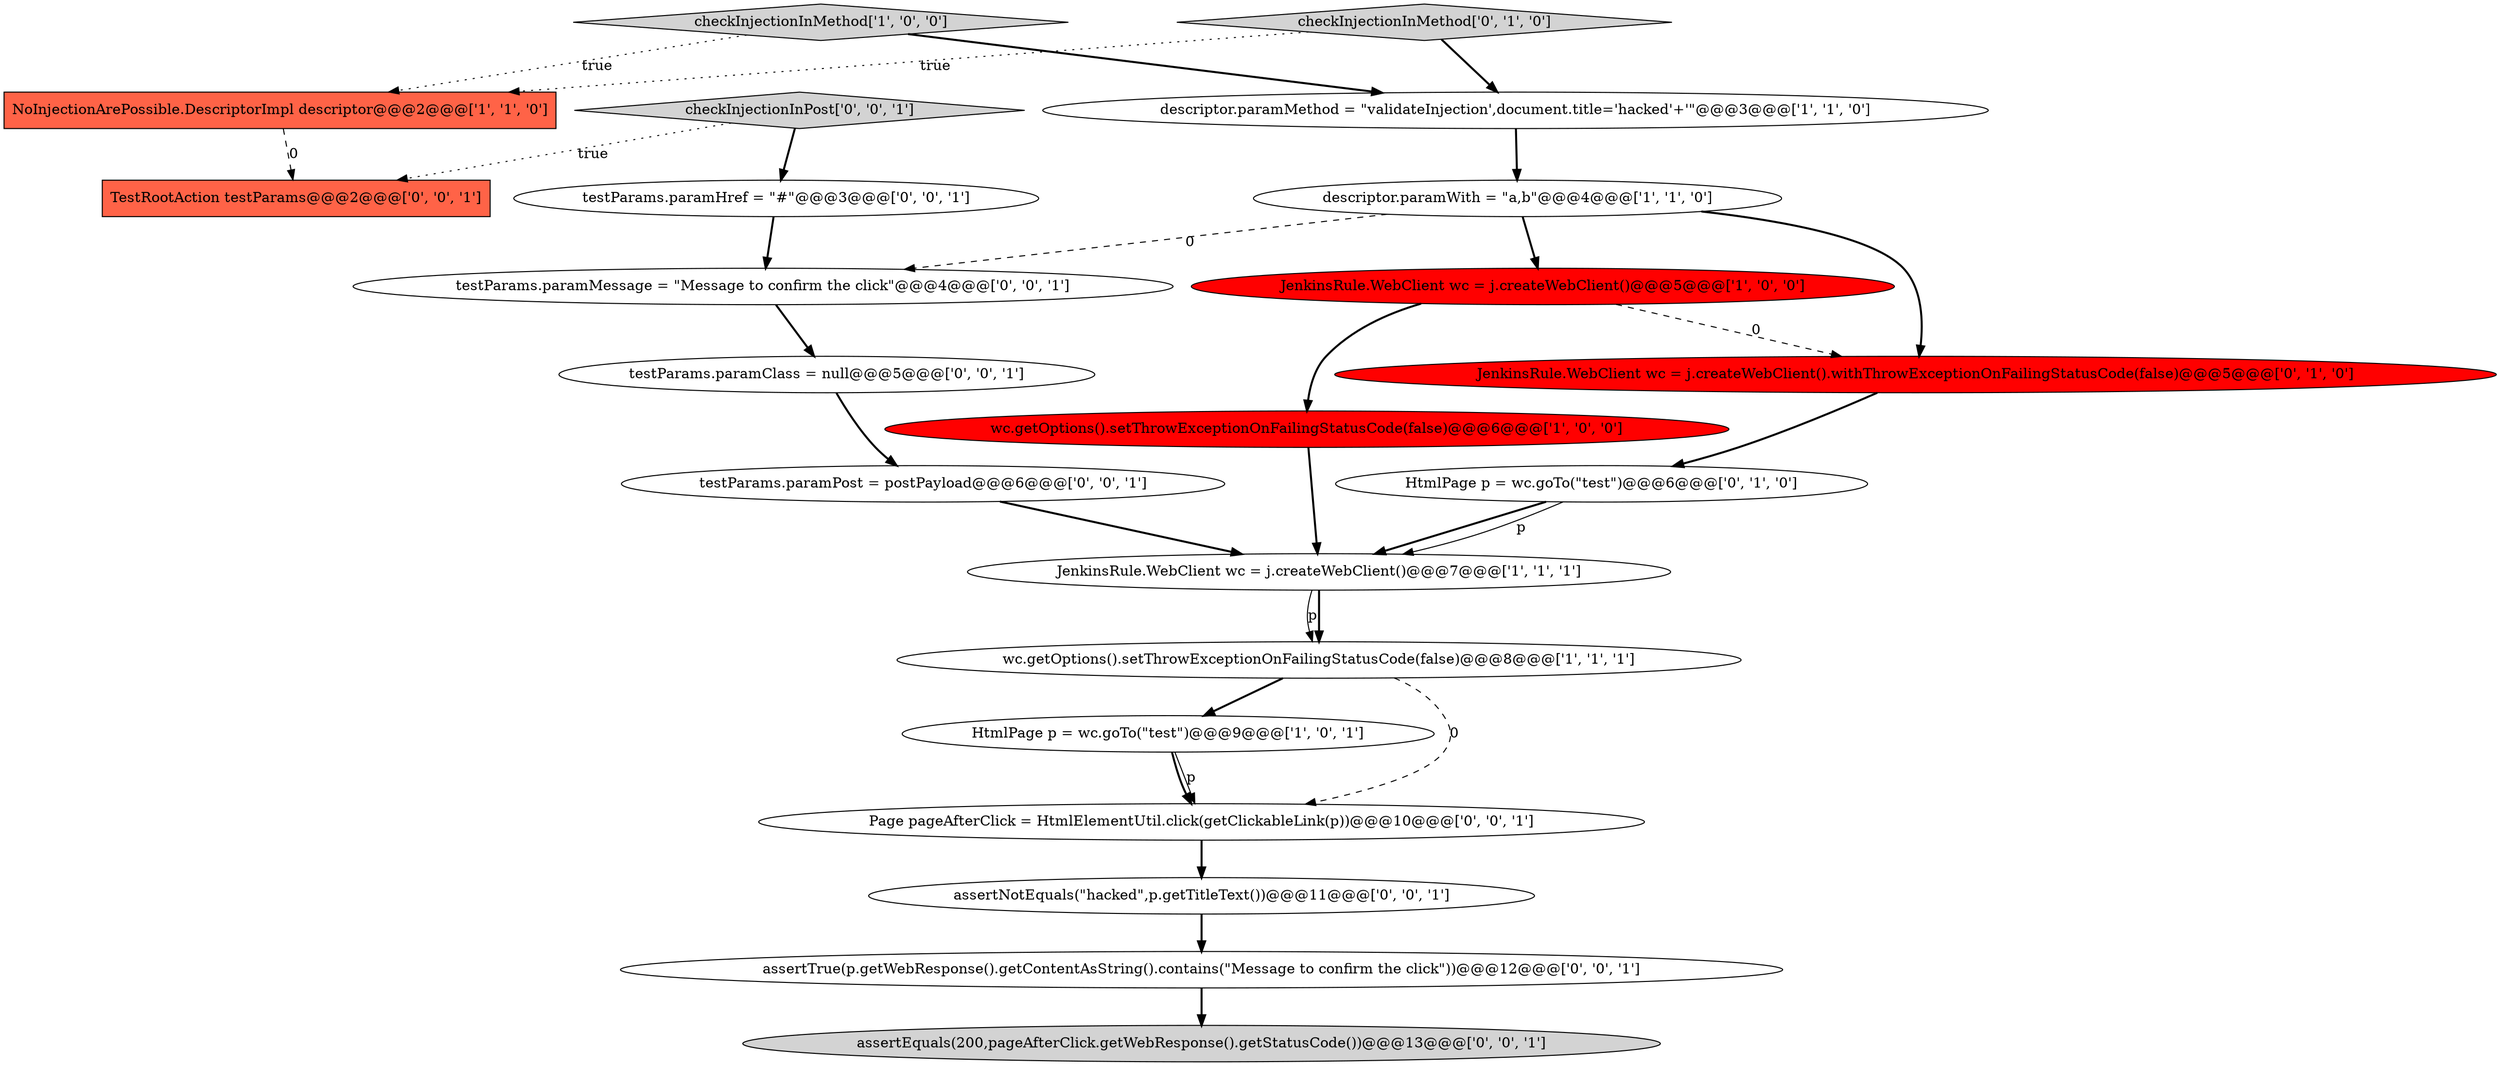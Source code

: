 digraph {
21 [style = filled, label = "assertNotEquals(\"hacked\",p.getTitleText())@@@11@@@['0', '0', '1']", fillcolor = white, shape = ellipse image = "AAA0AAABBB3BBB"];
5 [style = filled, label = "descriptor.paramMethod = \"validateInjection',document.title='hacked'+'\"@@@3@@@['1', '1', '0']", fillcolor = white, shape = ellipse image = "AAA0AAABBB1BBB"];
18 [style = filled, label = "checkInjectionInPost['0', '0', '1']", fillcolor = lightgray, shape = diamond image = "AAA0AAABBB3BBB"];
13 [style = filled, label = "assertTrue(p.getWebResponse().getContentAsString().contains(\"Message to confirm the click\"))@@@12@@@['0', '0', '1']", fillcolor = white, shape = ellipse image = "AAA0AAABBB3BBB"];
4 [style = filled, label = "HtmlPage p = wc.goTo(\"test\")@@@9@@@['1', '0', '1']", fillcolor = white, shape = ellipse image = "AAA0AAABBB1BBB"];
14 [style = filled, label = "assertEquals(200,pageAfterClick.getWebResponse().getStatusCode())@@@13@@@['0', '0', '1']", fillcolor = lightgray, shape = ellipse image = "AAA0AAABBB3BBB"];
7 [style = filled, label = "checkInjectionInMethod['1', '0', '0']", fillcolor = lightgray, shape = diamond image = "AAA0AAABBB1BBB"];
3 [style = filled, label = "descriptor.paramWith = \"a,b\"@@@4@@@['1', '1', '0']", fillcolor = white, shape = ellipse image = "AAA0AAABBB1BBB"];
1 [style = filled, label = "JenkinsRule.WebClient wc = j.createWebClient()@@@5@@@['1', '0', '0']", fillcolor = red, shape = ellipse image = "AAA1AAABBB1BBB"];
8 [style = filled, label = "JenkinsRule.WebClient wc = j.createWebClient()@@@7@@@['1', '1', '1']", fillcolor = white, shape = ellipse image = "AAA0AAABBB1BBB"];
15 [style = filled, label = "testParams.paramClass = null@@@5@@@['0', '0', '1']", fillcolor = white, shape = ellipse image = "AAA0AAABBB3BBB"];
2 [style = filled, label = "wc.getOptions().setThrowExceptionOnFailingStatusCode(false)@@@6@@@['1', '0', '0']", fillcolor = red, shape = ellipse image = "AAA1AAABBB1BBB"];
17 [style = filled, label = "TestRootAction testParams@@@2@@@['0', '0', '1']", fillcolor = tomato, shape = box image = "AAA0AAABBB3BBB"];
20 [style = filled, label = "testParams.paramHref = \"#\"@@@3@@@['0', '0', '1']", fillcolor = white, shape = ellipse image = "AAA0AAABBB3BBB"];
16 [style = filled, label = "Page pageAfterClick = HtmlElementUtil.click(getClickableLink(p))@@@10@@@['0', '0', '1']", fillcolor = white, shape = ellipse image = "AAA0AAABBB3BBB"];
11 [style = filled, label = "checkInjectionInMethod['0', '1', '0']", fillcolor = lightgray, shape = diamond image = "AAA0AAABBB2BBB"];
9 [style = filled, label = "JenkinsRule.WebClient wc = j.createWebClient().withThrowExceptionOnFailingStatusCode(false)@@@5@@@['0', '1', '0']", fillcolor = red, shape = ellipse image = "AAA1AAABBB2BBB"];
10 [style = filled, label = "HtmlPage p = wc.goTo(\"test\")@@@6@@@['0', '1', '0']", fillcolor = white, shape = ellipse image = "AAA0AAABBB2BBB"];
19 [style = filled, label = "testParams.paramPost = postPayload@@@6@@@['0', '0', '1']", fillcolor = white, shape = ellipse image = "AAA0AAABBB3BBB"];
0 [style = filled, label = "NoInjectionArePossible.DescriptorImpl descriptor@@@2@@@['1', '1', '0']", fillcolor = tomato, shape = box image = "AAA0AAABBB1BBB"];
12 [style = filled, label = "testParams.paramMessage = \"Message to confirm the click\"@@@4@@@['0', '0', '1']", fillcolor = white, shape = ellipse image = "AAA0AAABBB3BBB"];
6 [style = filled, label = "wc.getOptions().setThrowExceptionOnFailingStatusCode(false)@@@8@@@['1', '1', '1']", fillcolor = white, shape = ellipse image = "AAA0AAABBB1BBB"];
5->3 [style = bold, label=""];
3->1 [style = bold, label=""];
4->16 [style = solid, label="p"];
8->6 [style = solid, label="p"];
12->15 [style = bold, label=""];
1->9 [style = dashed, label="0"];
8->6 [style = bold, label=""];
9->10 [style = bold, label=""];
15->19 [style = bold, label=""];
7->0 [style = dotted, label="true"];
0->17 [style = dashed, label="0"];
19->8 [style = bold, label=""];
3->9 [style = bold, label=""];
6->4 [style = bold, label=""];
11->5 [style = bold, label=""];
18->20 [style = bold, label=""];
7->5 [style = bold, label=""];
6->16 [style = dashed, label="0"];
3->12 [style = dashed, label="0"];
10->8 [style = bold, label=""];
16->21 [style = bold, label=""];
11->0 [style = dotted, label="true"];
20->12 [style = bold, label=""];
10->8 [style = solid, label="p"];
1->2 [style = bold, label=""];
18->17 [style = dotted, label="true"];
13->14 [style = bold, label=""];
4->16 [style = bold, label=""];
2->8 [style = bold, label=""];
21->13 [style = bold, label=""];
}
